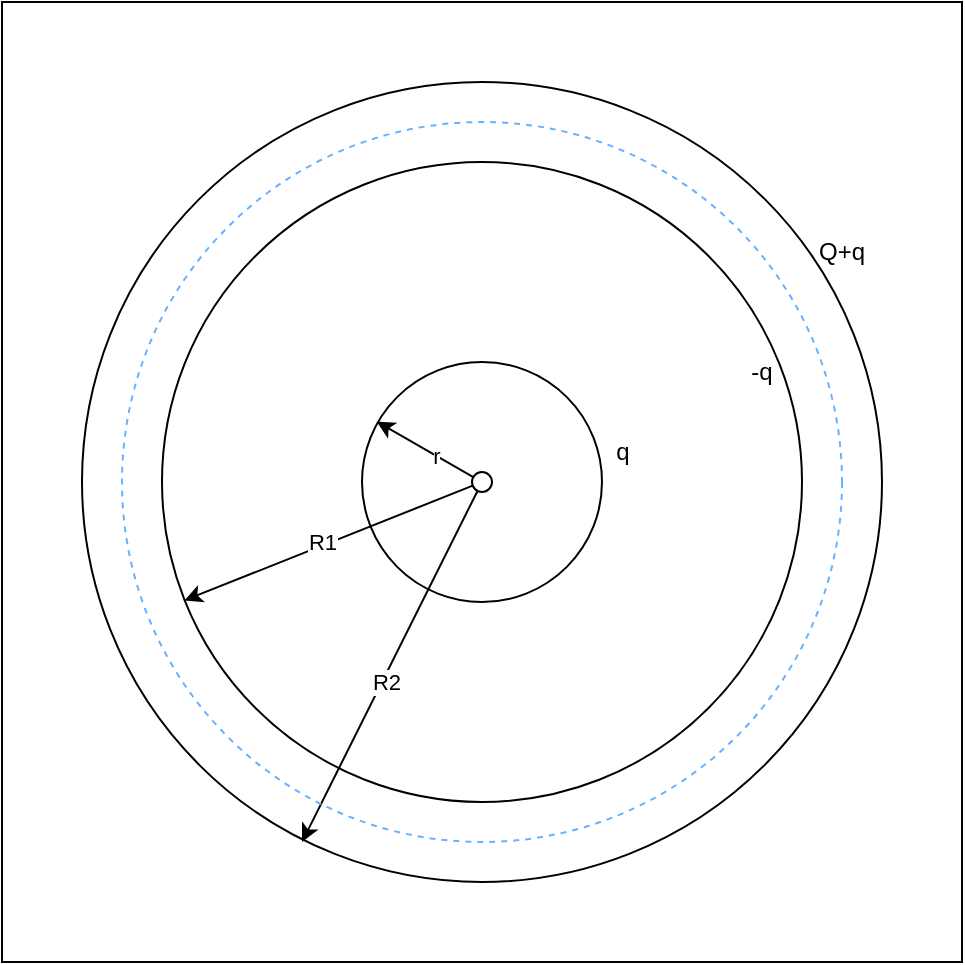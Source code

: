 <mxfile>
    <diagram id="pwKQAv-XhHJN-0opb9j0" name="Page-1">
        <mxGraphModel dx="990" dy="575" grid="1" gridSize="10" guides="1" tooltips="1" connect="1" arrows="1" fold="1" page="1" pageScale="1" pageWidth="850" pageHeight="1100" math="0" shadow="0">
            <root>
                <mxCell id="0"/>
                <mxCell id="1" parent="0"/>
                <mxCell id="21" value="" style="whiteSpace=wrap;html=1;aspect=fixed;" vertex="1" parent="1">
                    <mxGeometry x="200" y="160" width="480" height="480" as="geometry"/>
                </mxCell>
                <mxCell id="4" value="" style="ellipse;whiteSpace=wrap;html=1;aspect=fixed;" parent="1" vertex="1">
                    <mxGeometry x="240" y="200" width="400" height="400" as="geometry"/>
                </mxCell>
                <mxCell id="2" value="" style="ellipse;whiteSpace=wrap;html=1;aspect=fixed;" parent="1" vertex="1">
                    <mxGeometry x="280" y="240" width="320" height="320" as="geometry"/>
                </mxCell>
                <mxCell id="3" value="" style="ellipse;whiteSpace=wrap;html=1;aspect=fixed;" parent="1" vertex="1">
                    <mxGeometry x="380" y="340" width="120" height="120" as="geometry"/>
                </mxCell>
                <mxCell id="8" value="" style="ellipse;whiteSpace=wrap;html=1;aspect=fixed;gradientColor=none;fillColor=#FFFFFF;" parent="1" vertex="1">
                    <mxGeometry x="435" y="395" width="10" height="10" as="geometry"/>
                </mxCell>
                <mxCell id="9" value="" style="endArrow=classic;html=1;entryX=0.061;entryY=0.248;entryDx=0;entryDy=0;entryPerimeter=0;" parent="1" source="8" target="3" edge="1">
                    <mxGeometry width="50" height="50" relative="1" as="geometry">
                        <mxPoint x="160" y="490" as="sourcePoint"/>
                        <mxPoint x="210" y="440" as="targetPoint"/>
                    </mxGeometry>
                </mxCell>
                <mxCell id="10" value="r" style="edgeLabel;html=1;align=center;verticalAlign=middle;resizable=0;points=[];" parent="9" vertex="1" connectable="0">
                    <mxGeometry x="-0.224" relative="1" as="geometry">
                        <mxPoint as="offset"/>
                    </mxGeometry>
                </mxCell>
                <mxCell id="11" value="" style="endArrow=classic;html=1;entryX=0.035;entryY=0.685;entryDx=0;entryDy=0;entryPerimeter=0;" parent="1" source="8" target="2" edge="1">
                    <mxGeometry width="50" height="50" relative="1" as="geometry">
                        <mxPoint x="160" y="490" as="sourcePoint"/>
                        <mxPoint x="210" y="440" as="targetPoint"/>
                    </mxGeometry>
                </mxCell>
                <mxCell id="12" value="R1" style="edgeLabel;html=1;align=center;verticalAlign=middle;resizable=0;points=[];" parent="11" vertex="1" connectable="0">
                    <mxGeometry x="-0.224" relative="1" as="geometry">
                        <mxPoint x="-20" y="6" as="offset"/>
                    </mxGeometry>
                </mxCell>
                <mxCell id="13" value="" style="endArrow=classic;html=1;entryX=0.275;entryY=0.95;entryDx=0;entryDy=0;entryPerimeter=0;" parent="1" source="8" target="4" edge="1">
                    <mxGeometry width="50" height="50" relative="1" as="geometry">
                        <mxPoint x="160" y="490" as="sourcePoint"/>
                        <mxPoint x="210" y="440" as="targetPoint"/>
                    </mxGeometry>
                </mxCell>
                <mxCell id="15" value="R2" style="edgeLabel;html=1;align=center;verticalAlign=middle;resizable=0;points=[];" parent="13" vertex="1" connectable="0">
                    <mxGeometry x="0.075" y="1" relative="1" as="geometry">
                        <mxPoint as="offset"/>
                    </mxGeometry>
                </mxCell>
                <mxCell id="16" value="" style="ellipse;whiteSpace=wrap;html=1;aspect=fixed;fillColor=none;dashed=1;fontColor=#ffffff;strokeColor=#66B2FF;" parent="1" vertex="1">
                    <mxGeometry x="260" y="220" width="360" height="360" as="geometry"/>
                </mxCell>
                <mxCell id="18" value="Q+q" style="text;html=1;strokeColor=none;fillColor=none;align=center;verticalAlign=middle;whiteSpace=wrap;rounded=0;" vertex="1" parent="1">
                    <mxGeometry x="590" y="270" width="60" height="30" as="geometry"/>
                </mxCell>
                <mxCell id="19" value="-q" style="text;html=1;strokeColor=none;fillColor=none;align=center;verticalAlign=middle;whiteSpace=wrap;rounded=0;" vertex="1" parent="1">
                    <mxGeometry x="550" y="330" width="60" height="30" as="geometry"/>
                </mxCell>
                <mxCell id="20" value="q" style="text;html=1;align=center;verticalAlign=middle;resizable=0;points=[];autosize=1;strokeColor=none;fillColor=none;" vertex="1" parent="1">
                    <mxGeometry x="500" y="375" width="20" height="20" as="geometry"/>
                </mxCell>
            </root>
        </mxGraphModel>
    </diagram>
</mxfile>